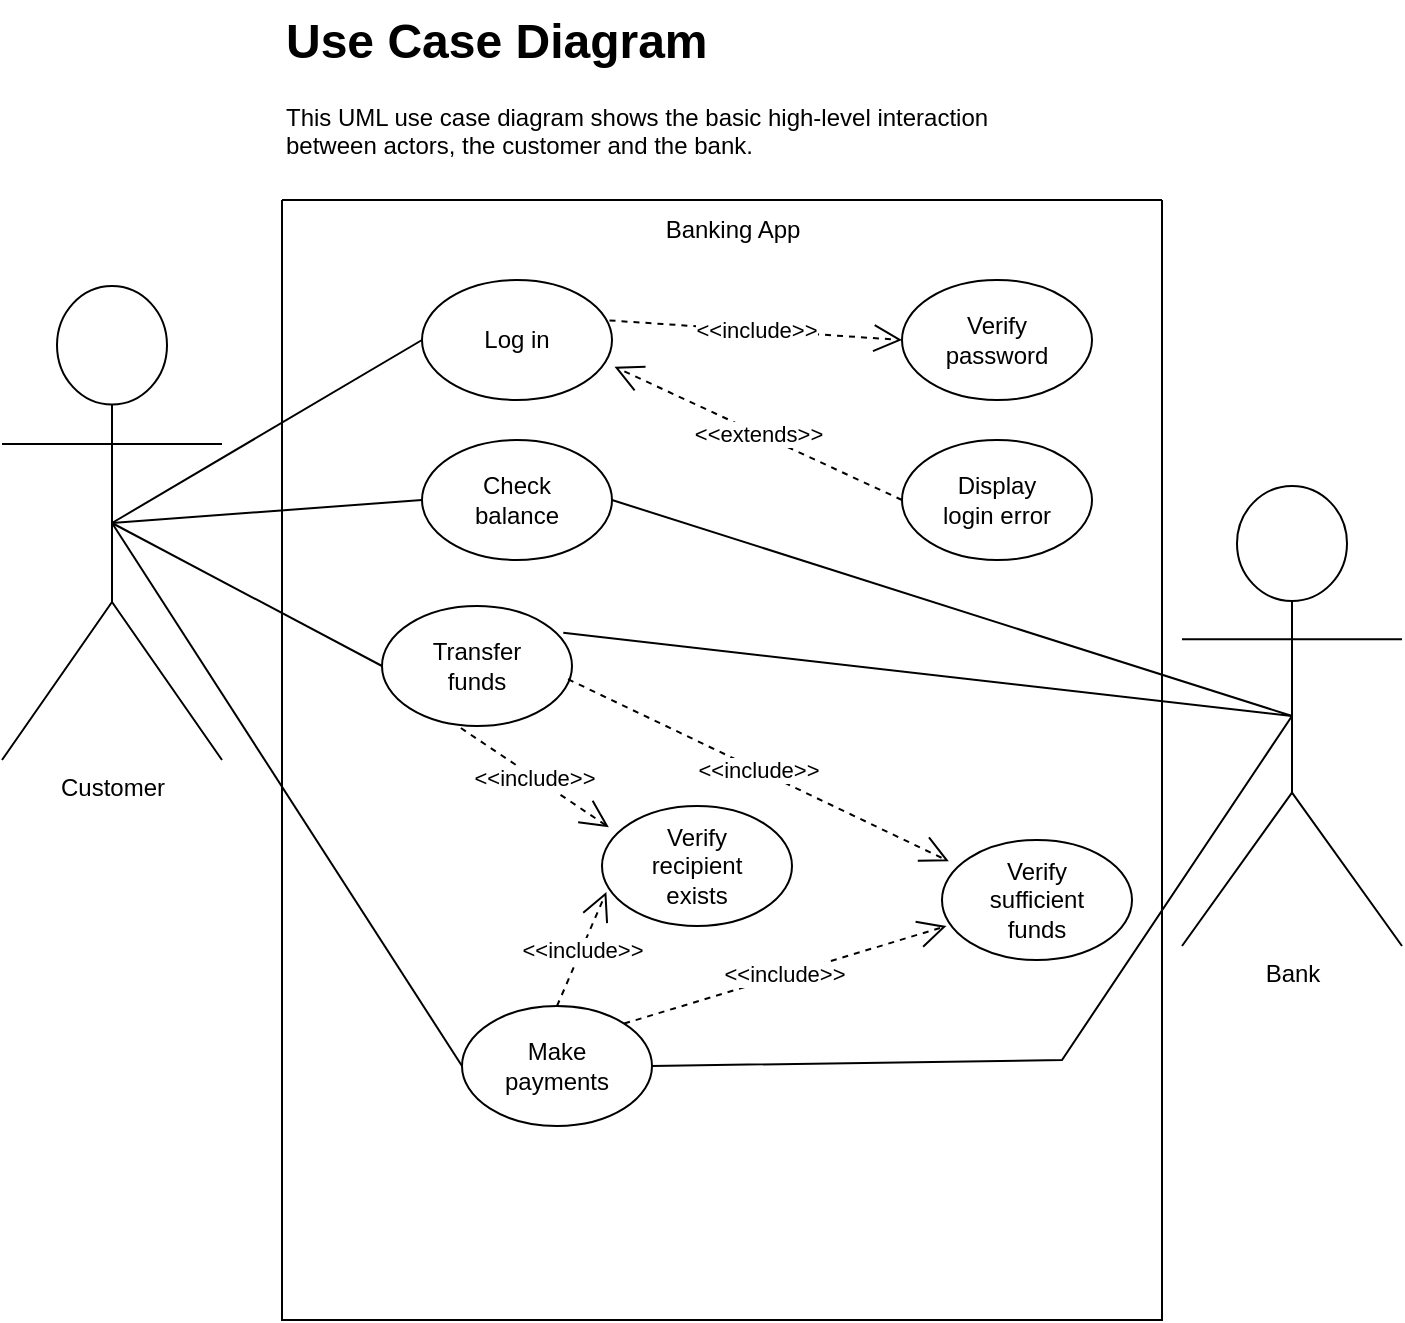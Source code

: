 <mxfile version="24.3.1" type="github">
  <diagram name="Page-1" id="VHwMAUtKE23u8JFN5kcc">
    <mxGraphModel dx="837" dy="1328" grid="1" gridSize="10" guides="1" tooltips="1" connect="1" arrows="1" fold="1" page="1" pageScale="1" pageWidth="850" pageHeight="1100" math="0" shadow="0">
      <root>
        <mxCell id="0" />
        <mxCell id="1" parent="0" />
        <mxCell id="Td5k5PPyeU9ZumbcJ6N0-2" value="" style="swimlane;startSize=0;" vertex="1" parent="1">
          <mxGeometry x="200" y="107" width="440" height="560" as="geometry" />
        </mxCell>
        <mxCell id="Td5k5PPyeU9ZumbcJ6N0-4" value="Banking App" style="text;html=1;align=center;verticalAlign=middle;resizable=0;points=[];autosize=1;strokeColor=none;fillColor=none;" vertex="1" parent="Td5k5PPyeU9ZumbcJ6N0-2">
          <mxGeometry x="180" width="90" height="30" as="geometry" />
        </mxCell>
        <mxCell id="Td5k5PPyeU9ZumbcJ6N0-7" value="Log in" style="ellipse;whiteSpace=wrap;html=1;" vertex="1" parent="Td5k5PPyeU9ZumbcJ6N0-2">
          <mxGeometry x="70" y="40" width="95" height="60" as="geometry" />
        </mxCell>
        <mxCell id="Td5k5PPyeU9ZumbcJ6N0-10" value="Check&lt;div&gt;balance&lt;/div&gt;" style="ellipse;whiteSpace=wrap;html=1;" vertex="1" parent="Td5k5PPyeU9ZumbcJ6N0-2">
          <mxGeometry x="70" y="120" width="95" height="60" as="geometry" />
        </mxCell>
        <mxCell id="Td5k5PPyeU9ZumbcJ6N0-11" value="Make&lt;div&gt;payments&lt;/div&gt;" style="ellipse;whiteSpace=wrap;html=1;" vertex="1" parent="Td5k5PPyeU9ZumbcJ6N0-2">
          <mxGeometry x="90" y="403" width="95" height="60" as="geometry" />
        </mxCell>
        <mxCell id="Td5k5PPyeU9ZumbcJ6N0-12" value="Transfer&lt;div&gt;funds&lt;/div&gt;" style="ellipse;whiteSpace=wrap;html=1;" vertex="1" parent="Td5k5PPyeU9ZumbcJ6N0-2">
          <mxGeometry x="50" y="203" width="95" height="60" as="geometry" />
        </mxCell>
        <mxCell id="Td5k5PPyeU9ZumbcJ6N0-31" value="Verify&lt;div&gt;password&lt;/div&gt;" style="ellipse;whiteSpace=wrap;html=1;" vertex="1" parent="Td5k5PPyeU9ZumbcJ6N0-2">
          <mxGeometry x="310" y="40" width="95" height="60" as="geometry" />
        </mxCell>
        <mxCell id="Td5k5PPyeU9ZumbcJ6N0-32" value="Display&lt;div&gt;login error&lt;/div&gt;" style="ellipse;whiteSpace=wrap;html=1;" vertex="1" parent="Td5k5PPyeU9ZumbcJ6N0-2">
          <mxGeometry x="310" y="120" width="95" height="60" as="geometry" />
        </mxCell>
        <mxCell id="Td5k5PPyeU9ZumbcJ6N0-33" value="Verify&lt;div&gt;sufficient&lt;/div&gt;&lt;div&gt;funds&lt;/div&gt;" style="ellipse;whiteSpace=wrap;html=1;" vertex="1" parent="Td5k5PPyeU9ZumbcJ6N0-2">
          <mxGeometry x="330" y="320" width="95" height="60" as="geometry" />
        </mxCell>
        <mxCell id="Td5k5PPyeU9ZumbcJ6N0-36" value="&amp;lt;&amp;lt;include&amp;gt;&amp;gt;" style="endArrow=open;endSize=12;dashed=1;html=1;rounded=0;entryX=0;entryY=0.5;entryDx=0;entryDy=0;exitX=0.987;exitY=0.337;exitDx=0;exitDy=0;exitPerimeter=0;" edge="1" parent="Td5k5PPyeU9ZumbcJ6N0-2" source="Td5k5PPyeU9ZumbcJ6N0-7" target="Td5k5PPyeU9ZumbcJ6N0-31">
          <mxGeometry width="160" relative="1" as="geometry">
            <mxPoint x="130" y="220" as="sourcePoint" />
            <mxPoint x="290" y="220" as="targetPoint" />
          </mxGeometry>
        </mxCell>
        <mxCell id="Td5k5PPyeU9ZumbcJ6N0-38" value="&amp;lt;&amp;lt;extends&amp;gt;&amp;gt;" style="endArrow=open;endSize=12;dashed=1;html=1;rounded=0;entryX=1.013;entryY=0.723;entryDx=0;entryDy=0;exitX=0;exitY=0.5;exitDx=0;exitDy=0;entryPerimeter=0;" edge="1" parent="Td5k5PPyeU9ZumbcJ6N0-2" source="Td5k5PPyeU9ZumbcJ6N0-32" target="Td5k5PPyeU9ZumbcJ6N0-7">
          <mxGeometry width="160" relative="1" as="geometry">
            <mxPoint x="190" y="220" as="sourcePoint" />
            <mxPoint x="350" y="220" as="targetPoint" />
          </mxGeometry>
        </mxCell>
        <mxCell id="Td5k5PPyeU9ZumbcJ6N0-41" value="&amp;lt;&amp;lt;include&amp;gt;&amp;gt;" style="endArrow=open;endSize=12;dashed=1;html=1;rounded=0;exitX=1;exitY=0;exitDx=0;exitDy=0;entryX=0.023;entryY=0.717;entryDx=0;entryDy=0;entryPerimeter=0;" edge="1" parent="Td5k5PPyeU9ZumbcJ6N0-2" source="Td5k5PPyeU9ZumbcJ6N0-11" target="Td5k5PPyeU9ZumbcJ6N0-33">
          <mxGeometry width="160" relative="1" as="geometry">
            <mxPoint x="170" y="315" as="sourcePoint" />
            <mxPoint x="280" y="340" as="targetPoint" />
          </mxGeometry>
        </mxCell>
        <mxCell id="Td5k5PPyeU9ZumbcJ6N0-40" value="&amp;lt;&amp;lt;include&amp;gt;&amp;gt;" style="endArrow=open;endSize=12;dashed=1;html=1;rounded=0;entryX=0.036;entryY=0.177;entryDx=0;entryDy=0;entryPerimeter=0;exitX=0.979;exitY=0.61;exitDx=0;exitDy=0;exitPerimeter=0;" edge="1" parent="Td5k5PPyeU9ZumbcJ6N0-2" source="Td5k5PPyeU9ZumbcJ6N0-12" target="Td5k5PPyeU9ZumbcJ6N0-33">
          <mxGeometry width="160" relative="1" as="geometry">
            <mxPoint x="180" y="290" as="sourcePoint" />
            <mxPoint x="350" y="240" as="targetPoint" />
          </mxGeometry>
        </mxCell>
        <mxCell id="Td5k5PPyeU9ZumbcJ6N0-42" value="Verify&lt;div&gt;recipient&lt;/div&gt;&lt;div&gt;exists&lt;/div&gt;" style="ellipse;whiteSpace=wrap;html=1;" vertex="1" parent="Td5k5PPyeU9ZumbcJ6N0-2">
          <mxGeometry x="160.0" y="303" width="95" height="60" as="geometry" />
        </mxCell>
        <mxCell id="Td5k5PPyeU9ZumbcJ6N0-43" value="&amp;lt;&amp;lt;include&amp;gt;&amp;gt;" style="endArrow=open;endSize=12;dashed=1;html=1;rounded=0;entryX=0.036;entryY=0.177;entryDx=0;entryDy=0;entryPerimeter=0;exitX=0.415;exitY=1.017;exitDx=0;exitDy=0;exitPerimeter=0;" edge="1" target="Td5k5PPyeU9ZumbcJ6N0-42" parent="Td5k5PPyeU9ZumbcJ6N0-2" source="Td5k5PPyeU9ZumbcJ6N0-12">
          <mxGeometry width="160" relative="1" as="geometry">
            <mxPoint x="-68.21" y="238.14" as="sourcePoint" />
            <mxPoint x="168.79" y="231.14" as="targetPoint" />
          </mxGeometry>
        </mxCell>
        <mxCell id="Td5k5PPyeU9ZumbcJ6N0-44" value="&amp;lt;&amp;lt;include&amp;gt;&amp;gt;" style="endArrow=open;endSize=12;dashed=1;html=1;rounded=0;exitX=0.5;exitY=0;exitDx=0;exitDy=0;entryX=0.023;entryY=0.717;entryDx=0;entryDy=0;entryPerimeter=0;" edge="1" target="Td5k5PPyeU9ZumbcJ6N0-42" parent="Td5k5PPyeU9ZumbcJ6N0-2" source="Td5k5PPyeU9ZumbcJ6N0-11">
          <mxGeometry width="160" relative="1" as="geometry">
            <mxPoint x="-80.21" y="430.14" as="sourcePoint" />
            <mxPoint x="98.79" y="331.14" as="targetPoint" />
          </mxGeometry>
        </mxCell>
        <mxCell id="Td5k5PPyeU9ZumbcJ6N0-5" value="Customer" style="shape=umlActor;verticalLabelPosition=bottom;verticalAlign=top;html=1;" vertex="1" parent="1">
          <mxGeometry x="60" y="150" width="110" height="237" as="geometry" />
        </mxCell>
        <mxCell id="Td5k5PPyeU9ZumbcJ6N0-9" value="Bank" style="shape=umlActor;verticalLabelPosition=bottom;verticalAlign=top;html=1;" vertex="1" parent="1">
          <mxGeometry x="650" y="250" width="110" height="230" as="geometry" />
        </mxCell>
        <mxCell id="Td5k5PPyeU9ZumbcJ6N0-16" value="" style="endArrow=none;html=1;rounded=0;entryX=0;entryY=0.5;entryDx=0;entryDy=0;exitX=0.5;exitY=0.5;exitDx=0;exitDy=0;exitPerimeter=0;" edge="1" parent="1" source="Td5k5PPyeU9ZumbcJ6N0-5" target="Td5k5PPyeU9ZumbcJ6N0-7">
          <mxGeometry width="50" height="50" relative="1" as="geometry">
            <mxPoint x="400" y="317" as="sourcePoint" />
            <mxPoint x="490" y="277" as="targetPoint" />
          </mxGeometry>
        </mxCell>
        <mxCell id="Td5k5PPyeU9ZumbcJ6N0-17" value="" style="endArrow=none;html=1;rounded=0;exitX=0.5;exitY=0.5;exitDx=0;exitDy=0;exitPerimeter=0;entryX=0;entryY=0.5;entryDx=0;entryDy=0;" edge="1" parent="1" source="Td5k5PPyeU9ZumbcJ6N0-5" target="Td5k5PPyeU9ZumbcJ6N0-10">
          <mxGeometry width="50" height="50" relative="1" as="geometry">
            <mxPoint x="410" y="347" as="sourcePoint" />
            <mxPoint x="500" y="307" as="targetPoint" />
          </mxGeometry>
        </mxCell>
        <mxCell id="Td5k5PPyeU9ZumbcJ6N0-19" value="" style="endArrow=none;html=1;rounded=0;exitX=0;exitY=0.5;exitDx=0;exitDy=0;entryX=0.5;entryY=0.5;entryDx=0;entryDy=0;entryPerimeter=0;" edge="1" parent="1" source="Td5k5PPyeU9ZumbcJ6N0-12" target="Td5k5PPyeU9ZumbcJ6N0-5">
          <mxGeometry width="50" height="50" relative="1" as="geometry">
            <mxPoint x="425" y="427" as="sourcePoint" />
            <mxPoint x="515" y="387" as="targetPoint" />
          </mxGeometry>
        </mxCell>
        <mxCell id="Td5k5PPyeU9ZumbcJ6N0-18" value="" style="endArrow=none;html=1;rounded=0;exitX=0;exitY=0.5;exitDx=0;exitDy=0;entryX=0.5;entryY=0.5;entryDx=0;entryDy=0;entryPerimeter=0;" edge="1" parent="1" source="Td5k5PPyeU9ZumbcJ6N0-11" target="Td5k5PPyeU9ZumbcJ6N0-5">
          <mxGeometry width="50" height="50" relative="1" as="geometry">
            <mxPoint x="420" y="387" as="sourcePoint" />
            <mxPoint x="510" y="347" as="targetPoint" />
          </mxGeometry>
        </mxCell>
        <mxCell id="Td5k5PPyeU9ZumbcJ6N0-30" value="" style="endArrow=none;html=1;rounded=0;entryX=1;entryY=0.5;entryDx=0;entryDy=0;exitX=0.5;exitY=0.5;exitDx=0;exitDy=0;exitPerimeter=0;" edge="1" parent="1" source="Td5k5PPyeU9ZumbcJ6N0-9" target="Td5k5PPyeU9ZumbcJ6N0-11">
          <mxGeometry width="50" height="50" relative="1" as="geometry">
            <mxPoint x="450" y="497" as="sourcePoint" />
            <mxPoint x="620" y="377" as="targetPoint" />
            <Array as="points">
              <mxPoint x="590" y="537" />
            </Array>
          </mxGeometry>
        </mxCell>
        <mxCell id="Td5k5PPyeU9ZumbcJ6N0-21" value="" style="endArrow=none;html=1;rounded=0;entryX=0.5;entryY=0.5;entryDx=0;entryDy=0;exitX=0.954;exitY=0.223;exitDx=0;exitDy=0;entryPerimeter=0;exitPerimeter=0;" edge="1" parent="1" source="Td5k5PPyeU9ZumbcJ6N0-12" target="Td5k5PPyeU9ZumbcJ6N0-9">
          <mxGeometry width="50" height="50" relative="1" as="geometry">
            <mxPoint x="400" y="427" as="sourcePoint" />
            <mxPoint x="570" y="307" as="targetPoint" />
          </mxGeometry>
        </mxCell>
        <mxCell id="Td5k5PPyeU9ZumbcJ6N0-20" value="" style="endArrow=none;html=1;rounded=0;entryX=0.5;entryY=0.5;entryDx=0;entryDy=0;exitX=1;exitY=0.5;exitDx=0;exitDy=0;entryPerimeter=0;" edge="1" parent="1" source="Td5k5PPyeU9ZumbcJ6N0-10" target="Td5k5PPyeU9ZumbcJ6N0-9">
          <mxGeometry width="50" height="50" relative="1" as="geometry">
            <mxPoint x="380" y="367" as="sourcePoint" />
            <mxPoint x="550" y="247" as="targetPoint" />
          </mxGeometry>
        </mxCell>
        <mxCell id="Td5k5PPyeU9ZumbcJ6N0-39" value="&lt;h1 style=&quot;margin-top: 0px;&quot;&gt;Use Case Diagram&lt;/h1&gt;&lt;p&gt;This UML use case diagram shows the basic high-level interaction between actors, the customer and the bank.&lt;/p&gt;" style="text;html=1;whiteSpace=wrap;overflow=hidden;rounded=0;" vertex="1" parent="1">
          <mxGeometry x="200" y="7" width="390" height="80" as="geometry" />
        </mxCell>
      </root>
    </mxGraphModel>
  </diagram>
</mxfile>
